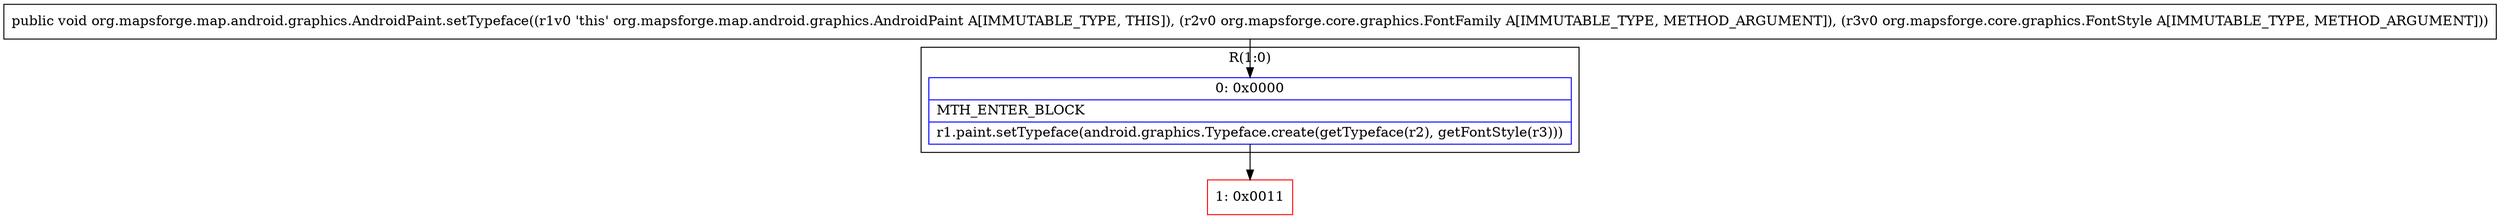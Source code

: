 digraph "CFG fororg.mapsforge.map.android.graphics.AndroidPaint.setTypeface(Lorg\/mapsforge\/core\/graphics\/FontFamily;Lorg\/mapsforge\/core\/graphics\/FontStyle;)V" {
subgraph cluster_Region_778364026 {
label = "R(1:0)";
node [shape=record,color=blue];
Node_0 [shape=record,label="{0\:\ 0x0000|MTH_ENTER_BLOCK\l|r1.paint.setTypeface(android.graphics.Typeface.create(getTypeface(r2), getFontStyle(r3)))\l}"];
}
Node_1 [shape=record,color=red,label="{1\:\ 0x0011}"];
MethodNode[shape=record,label="{public void org.mapsforge.map.android.graphics.AndroidPaint.setTypeface((r1v0 'this' org.mapsforge.map.android.graphics.AndroidPaint A[IMMUTABLE_TYPE, THIS]), (r2v0 org.mapsforge.core.graphics.FontFamily A[IMMUTABLE_TYPE, METHOD_ARGUMENT]), (r3v0 org.mapsforge.core.graphics.FontStyle A[IMMUTABLE_TYPE, METHOD_ARGUMENT])) }"];
MethodNode -> Node_0;
Node_0 -> Node_1;
}

